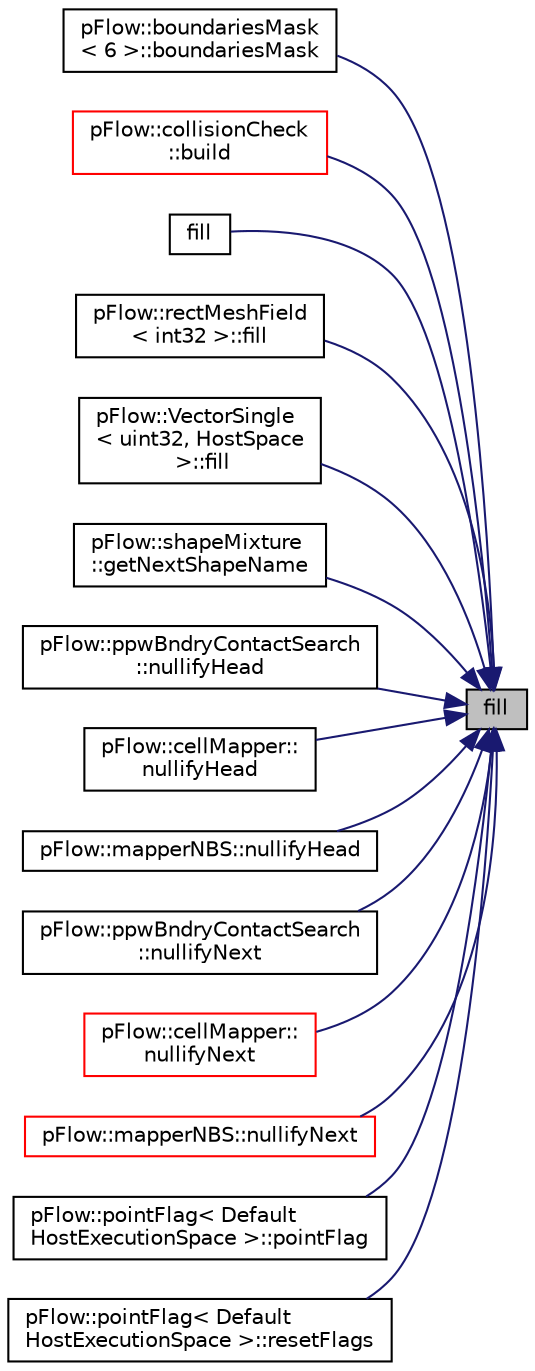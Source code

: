 digraph "fill"
{
 // LATEX_PDF_SIZE
  edge [fontname="Helvetica",fontsize="10",labelfontname="Helvetica",labelfontsize="10"];
  node [fontname="Helvetica",fontsize="10",shape=record];
  rankdir="RL";
  Node1 [label="fill",height=0.2,width=0.4,color="black", fillcolor="grey75", style="filled", fontcolor="black",tooltip=" "];
  Node1 -> Node2 [dir="back",color="midnightblue",fontsize="10",style="solid",fontname="Helvetica"];
  Node2 [label="pFlow::boundariesMask\l\< 6 \>::boundariesMask",height=0.2,width=0.4,color="black", fillcolor="white", style="filled",URL="$classpFlow_1_1boundariesMask.html#afb4c0c51bd538ecf8f2887512e023df7",tooltip=" "];
  Node1 -> Node3 [dir="back",color="midnightblue",fontsize="10",style="solid",fontname="Helvetica"];
  Node3 [label="pFlow::collisionCheck\l::build",height=0.2,width=0.4,color="red", fillcolor="white", style="filled",URL="$classpFlow_1_1collisionCheck.html#a5c6e5792787e3b52834c24fc84a1e7bd",tooltip=" "];
  Node1 -> Node5 [dir="back",color="midnightblue",fontsize="10",style="solid",fontname="Helvetica"];
  Node5 [label="fill",height=0.2,width=0.4,color="black", fillcolor="white", style="filled",URL="$namespacepFlow.html#ab7cbf851522385d2d0907e57e0df0cbc",tooltip=" "];
  Node1 -> Node6 [dir="back",color="midnightblue",fontsize="10",style="solid",fontname="Helvetica"];
  Node6 [label="pFlow::rectMeshField\l\< int32 \>::fill",height=0.2,width=0.4,color="black", fillcolor="white", style="filled",URL="$classpFlow_1_1rectMeshField.html#add84cd9f7530614d6e2e956a6971be49",tooltip=" "];
  Node1 -> Node7 [dir="back",color="midnightblue",fontsize="10",style="solid",fontname="Helvetica"];
  Node7 [label="pFlow::VectorSingle\l\< uint32, HostSpace\l \>::fill",height=0.2,width=0.4,color="black", fillcolor="white", style="filled",URL="$classpFlow_1_1VectorSingle.html#a6ab1c6d91f769bc9bc0a58cf9f1333d6",tooltip="Fill the range [0,size) with val."];
  Node1 -> Node8 [dir="back",color="midnightblue",fontsize="10",style="solid",fontname="Helvetica"];
  Node8 [label="pFlow::shapeMixture\l::getNextShapeName",height=0.2,width=0.4,color="black", fillcolor="white", style="filled",URL="$classpFlow_1_1shapeMixture.html#a5801efcf4ecfd26a91571260a672155b",tooltip="The name of the next shape that should be inserted."];
  Node1 -> Node9 [dir="back",color="midnightblue",fontsize="10",style="solid",fontname="Helvetica"];
  Node9 [label="pFlow::ppwBndryContactSearch\l::nullifyHead",height=0.2,width=0.4,color="black", fillcolor="white", style="filled",URL="$classpFlow_1_1ppwBndryContactSearch.html#a9796e6cc392b31e33a3404917aa8e897",tooltip=" "];
  Node1 -> Node10 [dir="back",color="midnightblue",fontsize="10",style="solid",fontname="Helvetica"];
  Node10 [label="pFlow::cellMapper::\lnullifyHead",height=0.2,width=0.4,color="black", fillcolor="white", style="filled",URL="$classpFlow_1_1cellMapper.html#a9796e6cc392b31e33a3404917aa8e897",tooltip=" "];
  Node1 -> Node11 [dir="back",color="midnightblue",fontsize="10",style="solid",fontname="Helvetica"];
  Node11 [label="pFlow::mapperNBS::nullifyHead",height=0.2,width=0.4,color="black", fillcolor="white", style="filled",URL="$classpFlow_1_1mapperNBS.html#a9796e6cc392b31e33a3404917aa8e897",tooltip=" "];
  Node1 -> Node12 [dir="back",color="midnightblue",fontsize="10",style="solid",fontname="Helvetica"];
  Node12 [label="pFlow::ppwBndryContactSearch\l::nullifyNext",height=0.2,width=0.4,color="black", fillcolor="white", style="filled",URL="$classpFlow_1_1ppwBndryContactSearch.html#a2c53c02f1d78e98d98a344a1704c7c9b",tooltip=" "];
  Node1 -> Node13 [dir="back",color="midnightblue",fontsize="10",style="solid",fontname="Helvetica"];
  Node13 [label="pFlow::cellMapper::\lnullifyNext",height=0.2,width=0.4,color="red", fillcolor="white", style="filled",URL="$classpFlow_1_1cellMapper.html#ae6f8e13b070c799d50e1b18620c848bb",tooltip=" "];
  Node1 -> Node16 [dir="back",color="midnightblue",fontsize="10",style="solid",fontname="Helvetica"];
  Node16 [label="pFlow::mapperNBS::nullifyNext",height=0.2,width=0.4,color="red", fillcolor="white", style="filled",URL="$classpFlow_1_1mapperNBS.html#ae6f8e13b070c799d50e1b18620c848bb",tooltip=" "];
  Node1 -> Node19 [dir="back",color="midnightblue",fontsize="10",style="solid",fontname="Helvetica"];
  Node19 [label="pFlow::pointFlag\< Default\lHostExecutionSpace \>::pointFlag",height=0.2,width=0.4,color="black", fillcolor="white", style="filled",URL="$classpFlow_1_1pointFlag.html#a4e77e646bc64e73c2120a337fa4abe29",tooltip=" "];
  Node1 -> Node20 [dir="back",color="midnightblue",fontsize="10",style="solid",fontname="Helvetica"];
  Node20 [label="pFlow::pointFlag\< Default\lHostExecutionSpace \>::resetFlags",height=0.2,width=0.4,color="black", fillcolor="white", style="filled",URL="$classpFlow_1_1pointFlag.html#ad8a248fead334ddb16c6727ed03c4e6f",tooltip=" "];
}
